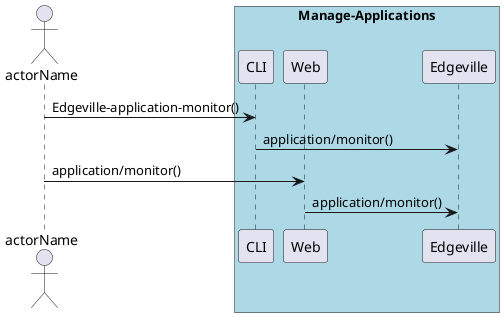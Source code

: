 @startuml
Actor "actorName" as A

box "Manage-Applications" #lightblue
participant CLI as CLI
participant Web as Web
participant "Edgeville" as S
A -> CLI : Edgeville-application-monitor()
CLI -> S : application/monitor()
A -> Web : application/monitor()
Web -> S : application/monitor()
end box

@enduml
